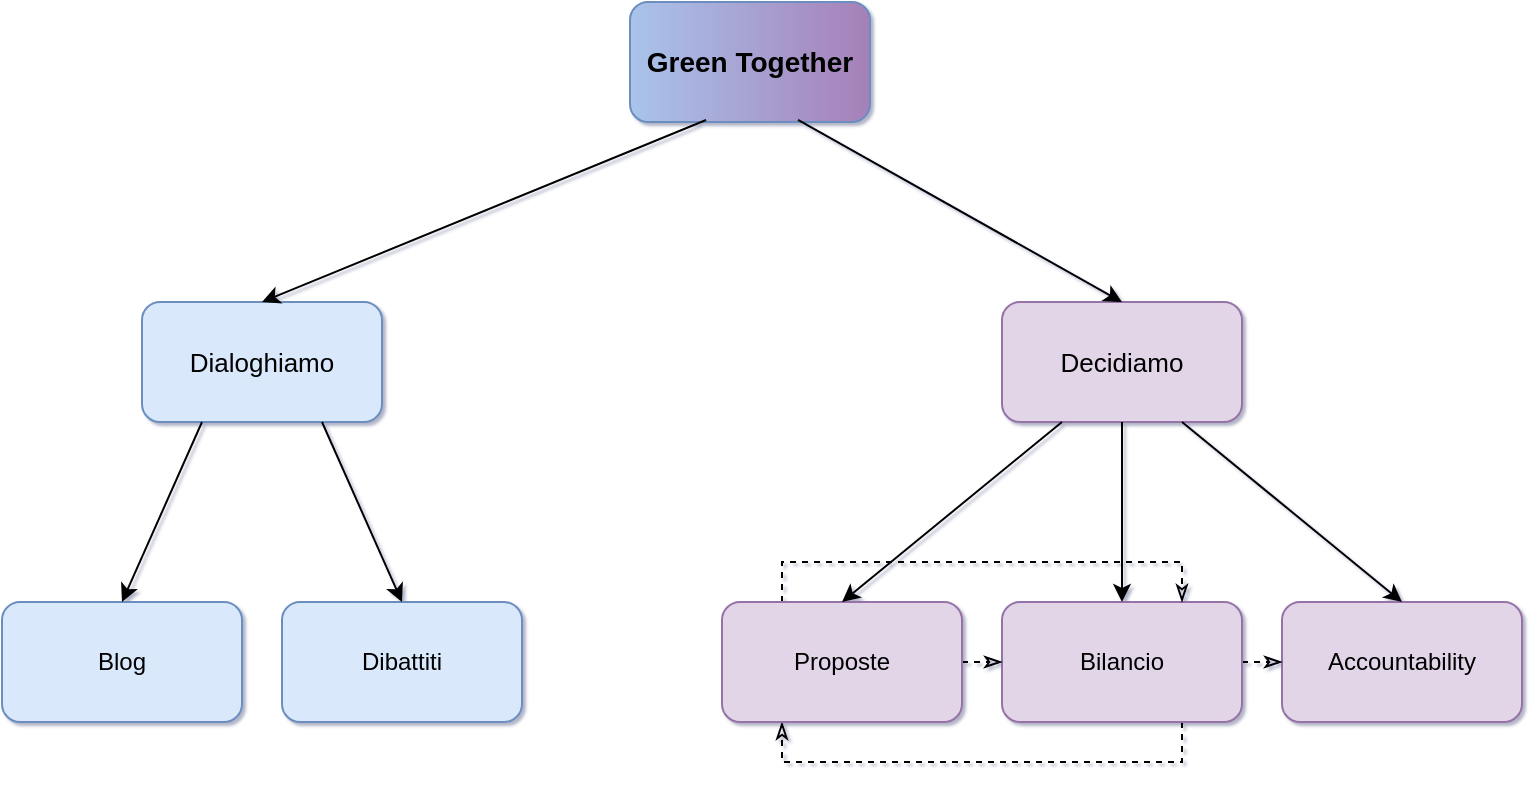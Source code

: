 <mxfile version="14.4.3" type="device"><diagram id="vVaE4xEWoFnzD7G3GjzW" name="Page-1"><mxGraphModel dx="1092" dy="746" grid="1" gridSize="10" guides="1" tooltips="1" connect="1" arrows="1" fold="1" page="1" pageScale="1" pageWidth="827" pageHeight="1169" background="none" math="0" shadow="1"><root><mxCell id="0"/><mxCell id="1" parent="0"/><mxCell id="o0y1fz5a2MORtyjgr0Rm-1" value="&lt;b&gt;&lt;font style=&quot;font-size: 14px&quot;&gt;Green Together&lt;/font&gt;&lt;/b&gt;" style="rounded=1;whiteSpace=wrap;html=1;strokeColor=#6c8ebf;gradientDirection=east;fillColor=#A9C4EB;gradientColor=#A680B8;" parent="1" vertex="1"><mxGeometry x="354" y="190" width="120" height="60" as="geometry"/></mxCell><mxCell id="o0y1fz5a2MORtyjgr0Rm-2" value="&lt;font style=&quot;font-size: 13px&quot;&gt;Decidiamo&lt;/font&gt;" style="rounded=1;whiteSpace=wrap;html=1;fillColor=#e1d5e7;strokeColor=#9673a6;" parent="1" vertex="1"><mxGeometry x="540" y="340" width="120" height="60" as="geometry"/></mxCell><mxCell id="o0y1fz5a2MORtyjgr0Rm-3" value="&lt;font style=&quot;font-size: 13px&quot;&gt;Dialoghiamo&lt;/font&gt;" style="rounded=1;whiteSpace=wrap;html=1;fillColor=#dae8fc;strokeColor=#6c8ebf;" parent="1" vertex="1"><mxGeometry x="110" y="340" width="120" height="60" as="geometry"/></mxCell><mxCell id="o0y1fz5a2MORtyjgr0Rm-4" value="Dibattiti" style="rounded=1;whiteSpace=wrap;html=1;fillColor=#dae8fc;strokeColor=#6c8ebf;" parent="1" vertex="1"><mxGeometry x="180" y="490" width="120" height="60" as="geometry"/></mxCell><mxCell id="o0y1fz5a2MORtyjgr0Rm-5" value="Blog" style="rounded=1;whiteSpace=wrap;html=1;fillColor=#dae8fc;strokeColor=#6c8ebf;" parent="1" vertex="1"><mxGeometry x="40" y="490" width="120" height="60" as="geometry"/></mxCell><mxCell id="o0y1fz5a2MORtyjgr0Rm-6" value="Accountability" style="rounded=1;whiteSpace=wrap;html=1;fillColor=#e1d5e7;strokeColor=#9673a6;" parent="1" vertex="1"><mxGeometry x="680" y="490" width="120" height="60" as="geometry"/></mxCell><mxCell id="CDoJuupFuLOOqfjrnfWE-2" style="edgeStyle=orthogonalEdgeStyle;rounded=0;orthogonalLoop=1;jettySize=auto;html=1;exitX=1;exitY=0.5;exitDx=0;exitDy=0;entryX=0;entryY=0.5;entryDx=0;entryDy=0;dashed=1;endArrow=classicThin;endFill=0;" edge="1" parent="1" source="o0y1fz5a2MORtyjgr0Rm-7" target="o0y1fz5a2MORtyjgr0Rm-6"><mxGeometry relative="1" as="geometry"/></mxCell><mxCell id="CDoJuupFuLOOqfjrnfWE-6" style="edgeStyle=orthogonalEdgeStyle;rounded=0;orthogonalLoop=1;jettySize=auto;html=1;exitX=0.75;exitY=1;exitDx=0;exitDy=0;dashed=1;entryX=0.25;entryY=1;entryDx=0;entryDy=0;endArrow=classicThin;endFill=0;" edge="1" parent="1" source="o0y1fz5a2MORtyjgr0Rm-7" target="o0y1fz5a2MORtyjgr0Rm-8"><mxGeometry relative="1" as="geometry"><mxPoint x="460" y="550" as="targetPoint"/><Array as="points"><mxPoint x="630" y="570"/><mxPoint x="430" y="570"/></Array></mxGeometry></mxCell><mxCell id="o0y1fz5a2MORtyjgr0Rm-7" value="Bilancio" style="rounded=1;whiteSpace=wrap;html=1;fillColor=#e1d5e7;strokeColor=#9673a6;" parent="1" vertex="1"><mxGeometry x="540" y="490" width="120" height="60" as="geometry"/></mxCell><mxCell id="CDoJuupFuLOOqfjrnfWE-1" style="edgeStyle=orthogonalEdgeStyle;rounded=0;orthogonalLoop=1;jettySize=auto;html=1;exitX=1;exitY=0.5;exitDx=0;exitDy=0;entryX=0;entryY=0.5;entryDx=0;entryDy=0;dashed=1;endArrow=classicThin;endFill=0;" edge="1" parent="1" source="o0y1fz5a2MORtyjgr0Rm-8" target="o0y1fz5a2MORtyjgr0Rm-7"><mxGeometry relative="1" as="geometry"/></mxCell><mxCell id="CDoJuupFuLOOqfjrnfWE-7" style="edgeStyle=orthogonalEdgeStyle;rounded=0;orthogonalLoop=1;jettySize=auto;html=1;exitX=0.25;exitY=0;exitDx=0;exitDy=0;entryX=0.75;entryY=0;entryDx=0;entryDy=0;dashed=1;endArrow=classicThin;endFill=0;" edge="1" parent="1" source="o0y1fz5a2MORtyjgr0Rm-8" target="o0y1fz5a2MORtyjgr0Rm-7"><mxGeometry relative="1" as="geometry"><Array as="points"><mxPoint x="430" y="470"/><mxPoint x="630" y="470"/></Array></mxGeometry></mxCell><mxCell id="o0y1fz5a2MORtyjgr0Rm-8" value="Proposte" style="rounded=1;whiteSpace=wrap;html=1;fillColor=#e1d5e7;strokeColor=#9673a6;" parent="1" vertex="1"><mxGeometry x="400" y="490" width="120" height="60" as="geometry"/></mxCell><mxCell id="o0y1fz5a2MORtyjgr0Rm-9" value="" style="endArrow=classic;html=1;exitX=0.317;exitY=0.983;exitDx=0;exitDy=0;exitPerimeter=0;entryX=0.5;entryY=0;entryDx=0;entryDy=0;" parent="1" source="o0y1fz5a2MORtyjgr0Rm-1" target="o0y1fz5a2MORtyjgr0Rm-3" edge="1"><mxGeometry width="50" height="50" relative="1" as="geometry"><mxPoint x="390" y="360" as="sourcePoint"/><mxPoint x="440" y="310" as="targetPoint"/></mxGeometry></mxCell><mxCell id="o0y1fz5a2MORtyjgr0Rm-10" value="" style="endArrow=classic;html=1;exitX=0.7;exitY=0.983;exitDx=0;exitDy=0;exitPerimeter=0;entryX=0.5;entryY=0;entryDx=0;entryDy=0;" parent="1" source="o0y1fz5a2MORtyjgr0Rm-1" target="o0y1fz5a2MORtyjgr0Rm-2" edge="1"><mxGeometry width="50" height="50" relative="1" as="geometry"><mxPoint x="402.04" y="268.98" as="sourcePoint"/><mxPoint x="180" y="350" as="targetPoint"/></mxGeometry></mxCell><mxCell id="o0y1fz5a2MORtyjgr0Rm-11" value="" style="endArrow=classic;html=1;exitX=0.25;exitY=1;exitDx=0;exitDy=0;entryX=0.5;entryY=0;entryDx=0;entryDy=0;" parent="1" source="o0y1fz5a2MORtyjgr0Rm-3" target="o0y1fz5a2MORtyjgr0Rm-5" edge="1"><mxGeometry width="50" height="50" relative="1" as="geometry"><mxPoint x="412.04" y="278.98" as="sourcePoint"/><mxPoint x="190" y="360" as="targetPoint"/></mxGeometry></mxCell><mxCell id="o0y1fz5a2MORtyjgr0Rm-12" value="" style="endArrow=classic;html=1;exitX=0.75;exitY=1;exitDx=0;exitDy=0;entryX=0.5;entryY=0;entryDx=0;entryDy=0;" parent="1" source="o0y1fz5a2MORtyjgr0Rm-3" target="o0y1fz5a2MORtyjgr0Rm-4" edge="1"><mxGeometry width="50" height="50" relative="1" as="geometry"><mxPoint x="422.04" y="288.98" as="sourcePoint"/><mxPoint x="200" y="370" as="targetPoint"/></mxGeometry></mxCell><mxCell id="o0y1fz5a2MORtyjgr0Rm-13" value="" style="endArrow=classic;html=1;exitX=0.25;exitY=1;exitDx=0;exitDy=0;entryX=0.5;entryY=0;entryDx=0;entryDy=0;" parent="1" source="o0y1fz5a2MORtyjgr0Rm-2" target="o0y1fz5a2MORtyjgr0Rm-8" edge="1"><mxGeometry width="50" height="50" relative="1" as="geometry"><mxPoint x="602.04" y="390" as="sourcePoint"/><mxPoint x="380" y="471.02" as="targetPoint"/></mxGeometry></mxCell><mxCell id="o0y1fz5a2MORtyjgr0Rm-14" value="" style="endArrow=classic;html=1;exitX=0.5;exitY=1;exitDx=0;exitDy=0;entryX=0.5;entryY=0;entryDx=0;entryDy=0;" parent="1" source="o0y1fz5a2MORtyjgr0Rm-2" target="o0y1fz5a2MORtyjgr0Rm-7" edge="1"><mxGeometry width="50" height="50" relative="1" as="geometry"><mxPoint x="442.04" y="308.98" as="sourcePoint"/><mxPoint x="220" y="390" as="targetPoint"/></mxGeometry></mxCell><mxCell id="o0y1fz5a2MORtyjgr0Rm-15" value="" style="endArrow=classic;html=1;exitX=0.75;exitY=1;exitDx=0;exitDy=0;entryX=0.5;entryY=0;entryDx=0;entryDy=0;" parent="1" source="o0y1fz5a2MORtyjgr0Rm-2" target="o0y1fz5a2MORtyjgr0Rm-6" edge="1"><mxGeometry width="50" height="50" relative="1" as="geometry"><mxPoint x="452.04" y="318.98" as="sourcePoint"/><mxPoint x="230" y="400" as="targetPoint"/></mxGeometry></mxCell></root></mxGraphModel></diagram></mxfile>